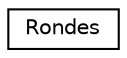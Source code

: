 digraph "Graphe hiérarchique des classes"
{
  edge [fontname="Helvetica",fontsize="10",labelfontname="Helvetica",labelfontsize="10"];
  node [fontname="Helvetica",fontsize="10",shape=record];
  rankdir="LR";
  Node0 [label="Rondes",height=0.2,width=0.4,color="black", fillcolor="white", style="filled",URL="$class_rondes.html"];
}
